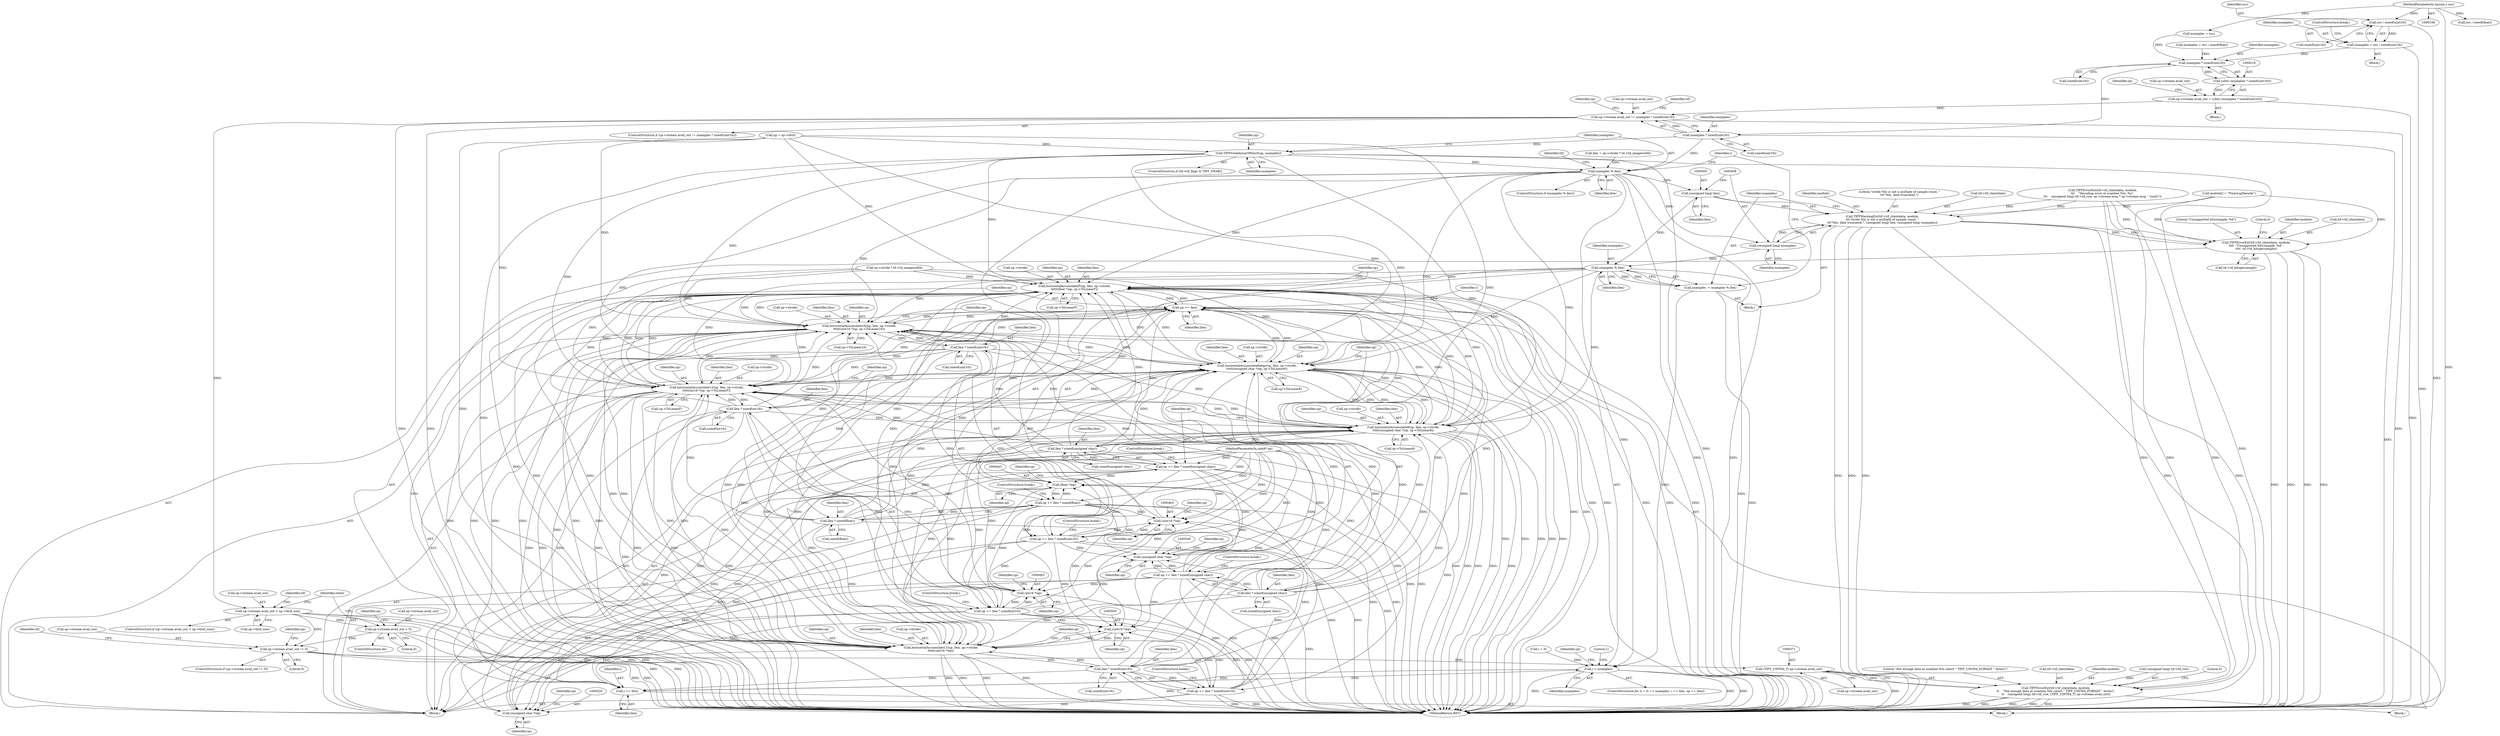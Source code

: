 digraph "0_libtiff_391e77fcd217e78b2c51342ac3ddb7100ecacdd2@API" {
"1000152" [label="(Call,occ / sizeof(uint16))"];
"1000111" [label="(MethodParameterIn,tmsize_t occ)"];
"1000150" [label="(Call,nsamples = occ / sizeof(uint16))"];
"1000219" [label="(Call,nsamples * sizeof(uint16))"];
"1000217" [label="(Call,(uInt) (nsamples * sizeof(uint16)))"];
"1000211" [label="(Call,sp->stream.avail_out = (uInt) (nsamples * sizeof(uint16)))"];
"1000224" [label="(Call,sp->stream.avail_out != nsamples * sizeof(uint16))"];
"1000244" [label="(Call,sp->stream.avail_out > sp->tbuf_size)"];
"1000343" [label="(Call,sp->stream.avail_out > 0)"];
"1000351" [label="(Call,sp->stream.avail_out != 0)"];
"1000370" [label="(Call,(TIFF_UINT64_T) sp->stream.avail_out)"];
"1000359" [label="(Call,TIFFErrorExt(tif->tif_clientdata, module,\n\t\t    \"Not enough data at scanline %lu (short \" TIFF_UINT64_FORMAT \" bytes)\",\n\t\t    (unsigned long) tif->tif_row, (TIFF_UINT64_T) sp->stream.avail_out))"];
"1000230" [label="(Call,nsamples * sizeof(uint16))"];
"1000390" [label="(Call,TIFFSwabArrayOfShort(up, nsamples))"];
"1000394" [label="(Call,nsamples % llen)"];
"1000404" [label="(Call,(unsigned long) llen)"];
"1000398" [label="(Call,TIFFWarningExt(tif->tif_clientdata, module,\n\t\t\t\"stride %lu is not a multiple of sample count, \"\n\t\t\t\"%lu, data truncated.\", (unsigned long) llen, (unsigned long) nsamples))"];
"1000553" [label="(Call,TIFFErrorExt(tif->tif_clientdata, module,\n\t\t\t\t  \"Unsupported bits/sample: %d\",\n\t\t\t\t  td->td_bitspersample))"];
"1000412" [label="(Call,nsamples % llen)"];
"1000410" [label="(Call,nsamples -= nsamples % llen)"];
"1000419" [label="(Call,i < nsamples)"];
"1000423" [label="(Call,i += llen)"];
"1000436" [label="(Call,horizontalAccumulateF(up, llen, sp->stride,\n\t\t\t\t\t(float *)op, sp->ToLinearF))"];
"1000426" [label="(Call,up += llen)"];
"1000456" [label="(Call,horizontalAccumulate16(up, llen, sp->stride,\n\t\t\t\t\t(uint16 *)op, sp->ToLinear16))"];
"1000470" [label="(Call,llen * sizeof(uint16))"];
"1000468" [label="(Call,op += llen * sizeof(uint16))"];
"1000442" [label="(Call,(float *)op)"];
"1000448" [label="(Call,op += llen * sizeof(float))"];
"1000462" [label="(Call,(uint16 *)op)"];
"1000482" [label="(Call,(int16 *)op)"];
"1000476" [label="(Call,horizontalAccumulate12(up, llen, sp->stride,\n\t\t\t\t\t(int16 *)op, sp->ToLinearF))"];
"1000490" [label="(Call,llen * sizeof(int16))"];
"1000488" [label="(Call,op += llen * sizeof(int16))"];
"1000502" [label="(Call,(uint16 *)op)"];
"1000496" [label="(Call,horizontalAccumulate11(up, llen, sp->stride,\n\t\t\t\t\t(uint16 *)op))"];
"1000507" [label="(Call,llen * sizeof(uint16))"];
"1000505" [label="(Call,op += llen * sizeof(uint16))"];
"1000519" [label="(Call,(unsigned char *)op)"];
"1000513" [label="(Call,horizontalAccumulate8(up, llen, sp->stride,\n\t\t\t\t\t(unsigned char *)op, sp->ToLinear8))"];
"1000527" [label="(Call,llen * sizeof(unsigned char))"];
"1000525" [label="(Call,op += llen * sizeof(unsigned char))"];
"1000539" [label="(Call,(unsigned char *)op)"];
"1000533" [label="(Call,horizontalAccumulate8abgr(up, llen, sp->stride,\n\t\t\t\t\t(unsigned char *)op, sp->ToLinear8))"];
"1000547" [label="(Call,llen * sizeof(unsigned char))"];
"1000545" [label="(Call,op += llen * sizeof(unsigned char))"];
"1000450" [label="(Call,llen * sizeof(float))"];
"1000407" [label="(Call,(unsigned long) nsamples)"];
"1000393" [label="(ControlStructure,if (nsamples % llen))"];
"1000469" [label="(Identifier,op)"];
"1000478" [label="(Identifier,llen)"];
"1000528" [label="(Identifier,llen)"];
"1000504" [label="(Identifier,op)"];
"1000546" [label="(Identifier,op)"];
"1000217" [label="(Call,(uInt) (nsamples * sizeof(uint16)))"];
"1000284" [label="(Call,TIFFErrorExt(tif->tif_clientdata, module,\n\t\t\t    \"Decoding error at scanline %lu, %s\",\n\t\t\t    (unsigned long) tif->tif_row, sp->stream.msg ? sp->stream.msg : \"(null)\"))"];
"1000398" [label="(Call,TIFFWarningExt(tif->tif_clientdata, module,\n\t\t\t\"stride %lu is not a multiple of sample count, \"\n\t\t\t\"%lu, data truncated.\", (unsigned long) llen, (unsigned long) nsamples))"];
"1000343" [label="(Call,sp->stream.avail_out > 0)"];
"1000153" [label="(Identifier,occ)"];
"1000397" [label="(Block,)"];
"1000444" [label="(Identifier,op)"];
"1000436" [label="(Call,horizontalAccumulateF(up, llen, sp->stride,\n\t\t\t\t\t(float *)op, sp->ToLinearF))"];
"1000533" [label="(Call,horizontalAccumulate8abgr(up, llen, sp->stride,\n\t\t\t\t\t(unsigned char *)op, sp->ToLinear8))"];
"1000514" [label="(Identifier,up)"];
"1000409" [label="(Identifier,nsamples)"];
"1000519" [label="(Call,(unsigned char *)op)"];
"1000150" [label="(Call,nsamples = occ / sizeof(uint16))"];
"1000384" [label="(ControlStructure,if (tif->tif_flags & TIFF_SWAB))"];
"1000419" [label="(Call,i < nsamples)"];
"1000154" [label="(Call,sizeof(uint16))"];
"1000536" [label="(Call,sp->stride)"];
"1000350" [label="(ControlStructure,if (sp->stream.avail_out != 0))"];
"1000151" [label="(Identifier,nsamples)"];
"1000523" [label="(Identifier,sp)"];
"1000507" [label="(Call,llen * sizeof(uint16))"];
"1000428" [label="(Identifier,llen)"];
"1000256" [label="(Identifier,tif)"];
"1000420" [label="(Identifier,i)"];
"1000511" [label="(ControlStructure,break;)"];
"1000445" [label="(Call,sp->ToLinearF)"];
"1000527" [label="(Call,llen * sizeof(unsigned char))"];
"1000237" [label="(Identifier,tif)"];
"1000378" [label="(Literal,0)"];
"1000497" [label="(Identifier,up)"];
"1000451" [label="(Identifier,llen)"];
"1000479" [label="(Call,sp->stride)"];
"1000424" [label="(Identifier,i)"];
"1000266" [label="(Identifier,state)"];
"1000542" [label="(Call,sp->ToLinear8)"];
"1000491" [label="(Identifier,llen)"];
"1000380" [label="(Identifier,up)"];
"1000406" [label="(Identifier,llen)"];
"1000521" [label="(Identifier,op)"];
"1000551" [label="(ControlStructure,break;)"];
"1000543" [label="(Identifier,sp)"];
"1000358" [label="(Block,)"];
"1000485" [label="(Call,sp->ToLinearF)"];
"1000227" [label="(Identifier,sp)"];
"1000426" [label="(Call,up += llen)"];
"1000448" [label="(Call,op += llen * sizeof(float))"];
"1000159" [label="(Call,nsamples = occ)"];
"1000498" [label="(Identifier,llen)"];
"1000244" [label="(Call,sp->stream.avail_out > sp->tbuf_size)"];
"1000400" [label="(Identifier,tif)"];
"1000417" [label="(Identifier,i)"];
"1000354" [label="(Identifier,sp)"];
"1000219" [label="(Call,nsamples * sizeof(uint16))"];
"1000414" [label="(Identifier,llen)"];
"1000156" [label="(ControlStructure,break;)"];
"1000558" [label="(Literal,\"Unsupported bits/sample: %d\")"];
"1000177" [label="(Call,sp->stride * td->td_imagewidth)"];
"1000427" [label="(Identifier,up)"];
"1000365" [label="(Call,(unsigned long) tif->tif_row)"];
"1000224" [label="(Call,sp->stream.avail_out != nsamples * sizeof(uint16))"];
"1000486" [label="(Identifier,sp)"];
"1000456" [label="(Call,horizontalAccumulate16(up, llen, sp->stride,\n\t\t\t\t\t(uint16 *)op, sp->ToLinear16))"];
"1000404" [label="(Call,(unsigned long) llen)"];
"1000407" [label="(Call,(unsigned long) nsamples)"];
"1000422" [label="(Block,)"];
"1000402" [label="(Identifier,module)"];
"1000522" [label="(Call,sp->ToLinear8)"];
"1000395" [label="(Identifier,nsamples)"];
"1000421" [label="(Identifier,nsamples)"];
"1000565" [label="(Literal,1)"];
"1000415" [label="(ControlStructure,for (i = 0; i < nsamples; i += llen, up += llen))"];
"1000477" [label="(Identifier,up)"];
"1000423" [label="(Call,i += llen)"];
"1000541" [label="(Identifier,op)"];
"1000396" [label="(Identifier,llen)"];
"1000459" [label="(Call,sp->stride)"];
"1000548" [label="(Identifier,llen)"];
"1000563" [label="(Literal,0)"];
"1000545" [label="(Call,op += llen * sizeof(unsigned char))"];
"1000403" [label="(Literal,\"stride %lu is not a multiple of sample count, \"\n\t\t\t\"%lu, data truncated.\")"];
"1000531" [label="(ControlStructure,break;)"];
"1000416" [label="(Call,i = 0)"];
"1000476" [label="(Call,horizontalAccumulate12(up, llen, sp->stride,\n\t\t\t\t\t(int16 *)op, sp->ToLinearF))"];
"1000425" [label="(Identifier,llen)"];
"1000352" [label="(Call,sp->stream.avail_out)"];
"1000499" [label="(Call,sp->stride)"];
"1000230" [label="(Call,nsamples * sizeof(uint16))"];
"1000243" [label="(ControlStructure,if (sp->stream.avail_out > sp->tbuf_size))"];
"1000392" [label="(Identifier,nsamples)"];
"1000175" [label="(Call,llen = sp->stride * td->td_imagewidth)"];
"1000247" [label="(Identifier,sp)"];
"1000364" [label="(Literal,\"Not enough data at scanline %lu (short \" TIFF_UINT64_FORMAT \" bytes)\")"];
"1000492" [label="(Call,sizeof(int16))"];
"1000212" [label="(Call,sp->stream.avail_out)"];
"1000225" [label="(Call,sp->stream.avail_out)"];
"1000439" [label="(Call,sp->stride)"];
"1000539" [label="(Call,(unsigned char *)op)"];
"1000442" [label="(Call,(float *)op)"];
"1000496" [label="(Call,horizontalAccumulate11(up, llen, sp->stride,\n\t\t\t\t\t(uint16 *)op))"];
"1000488" [label="(Call,op += llen * sizeof(int16))"];
"1000534" [label="(Identifier,up)"];
"1000223" [label="(ControlStructure,if (sp->stream.avail_out != nsamples * sizeof(uint16)))"];
"1000361" [label="(Identifier,tif)"];
"1000468" [label="(Call,op += llen * sizeof(uint16))"];
"1000412" [label="(Call,nsamples % llen)"];
"1000490" [label="(Call,llen * sizeof(int16))"];
"1000351" [label="(Call,sp->stream.avail_out != 0)"];
"1000553" [label="(Call,TIFFErrorExt(tif->tif_clientdata, module,\n\t\t\t\t  \"Unsupported bits/sample: %d\",\n\t\t\t\t  td->td_bitspersample))"];
"1000557" [label="(Identifier,module)"];
"1000250" [label="(Call,sp->tbuf_size)"];
"1000513" [label="(Call,horizontalAccumulate8(up, llen, sp->stride,\n\t\t\t\t\t(unsigned char *)op, sp->ToLinear8))"];
"1000434" [label="(Block,)"];
"1000399" [label="(Call,tif->tif_clientdata)"];
"1000410" [label="(Call,nsamples -= nsamples % llen)"];
"1000221" [label="(Call,sizeof(uint16))"];
"1000454" [label="(ControlStructure,break;)"];
"1000110" [label="(MethodParameterIn,uint8* op)"];
"1000437" [label="(Identifier,up)"];
"1000211" [label="(Call,sp->stream.avail_out = (uInt) (nsamples * sizeof(uint16)))"];
"1000113" [label="(Block,)"];
"1000231" [label="(Identifier,nsamples)"];
"1000142" [label="(Call,occ / sizeof(float))"];
"1000484" [label="(Identifier,op)"];
"1000508" [label="(Identifier,llen)"];
"1000482" [label="(Call,(int16 *)op)"];
"1000115" [label="(Call,module[] = \"PixarLogDecode\")"];
"1000450" [label="(Call,llen * sizeof(float))"];
"1000360" [label="(Call,tif->tif_clientdata)"];
"1000458" [label="(Identifier,llen)"];
"1000391" [label="(Identifier,up)"];
"1000566" [label="(MethodReturn,RET)"];
"1000349" [label="(Literal,0)"];
"1000526" [label="(Identifier,op)"];
"1000471" [label="(Identifier,llen)"];
"1000547" [label="(Call,llen * sizeof(unsigned char))"];
"1000232" [label="(Call,sizeof(uint16))"];
"1000489" [label="(Identifier,op)"];
"1000438" [label="(Identifier,llen)"];
"1000359" [label="(Call,TIFFErrorExt(tif->tif_clientdata, module,\n\t\t    \"Not enough data at scanline %lu (short \" TIFF_UINT64_FORMAT \" bytes)\",\n\t\t    (unsigned long) tif->tif_row, (TIFF_UINT64_T) sp->stream.avail_out))"];
"1000138" [label="(Block,)"];
"1000535" [label="(Identifier,llen)"];
"1000554" [label="(Call,tif->tif_clientdata)"];
"1000494" [label="(ControlStructure,break;)"];
"1000506" [label="(Identifier,op)"];
"1000262" [label="(ControlStructure,do)"];
"1000357" [label="(Literal,0)"];
"1000413" [label="(Identifier,nsamples)"];
"1000559" [label="(Call,td->td_bitspersample)"];
"1000394" [label="(Call,nsamples % llen)"];
"1000446" [label="(Identifier,sp)"];
"1000465" [label="(Call,sp->ToLinear16)"];
"1000245" [label="(Call,sp->stream.avail_out)"];
"1000372" [label="(Call,sp->stream.avail_out)"];
"1000462" [label="(Call,(uint16 *)op)"];
"1000472" [label="(Call,sizeof(uint16))"];
"1000516" [label="(Call,sp->stride)"];
"1000529" [label="(Call,sizeof(unsigned char))"];
"1000220" [label="(Identifier,nsamples)"];
"1000390" [label="(Call,TIFFSwabArrayOfShort(up, nsamples))"];
"1000549" [label="(Call,sizeof(unsigned char))"];
"1000152" [label="(Call,occ / sizeof(uint16))"];
"1000505" [label="(Call,op += llen * sizeof(uint16))"];
"1000457" [label="(Identifier,up)"];
"1000464" [label="(Identifier,op)"];
"1000470" [label="(Call,llen * sizeof(uint16))"];
"1000370" [label="(Call,(TIFF_UINT64_T) sp->stream.avail_out)"];
"1000363" [label="(Identifier,module)"];
"1000525" [label="(Call,op += llen * sizeof(unsigned char))"];
"1000344" [label="(Call,sp->stream.avail_out)"];
"1000466" [label="(Identifier,sp)"];
"1000502" [label="(Call,(uint16 *)op)"];
"1000411" [label="(Identifier,nsamples)"];
"1000452" [label="(Call,sizeof(float))"];
"1000474" [label="(ControlStructure,break;)"];
"1000140" [label="(Call,nsamples = occ / sizeof(float))"];
"1000509" [label="(Call,sizeof(uint16))"];
"1000379" [label="(Call,up = sp->tbuf)"];
"1000432" [label="(Identifier,sp)"];
"1000515" [label="(Identifier,llen)"];
"1000111" [label="(MethodParameterIn,tmsize_t occ)"];
"1000449" [label="(Identifier,op)"];
"1000152" -> "1000150"  [label="AST: "];
"1000152" -> "1000154"  [label="CFG: "];
"1000153" -> "1000152"  [label="AST: "];
"1000154" -> "1000152"  [label="AST: "];
"1000150" -> "1000152"  [label="CFG: "];
"1000152" -> "1000566"  [label="DDG: "];
"1000152" -> "1000150"  [label="DDG: "];
"1000111" -> "1000152"  [label="DDG: "];
"1000111" -> "1000108"  [label="AST: "];
"1000111" -> "1000566"  [label="DDG: "];
"1000111" -> "1000142"  [label="DDG: "];
"1000111" -> "1000159"  [label="DDG: "];
"1000150" -> "1000138"  [label="AST: "];
"1000151" -> "1000150"  [label="AST: "];
"1000156" -> "1000150"  [label="CFG: "];
"1000150" -> "1000566"  [label="DDG: "];
"1000150" -> "1000219"  [label="DDG: "];
"1000219" -> "1000217"  [label="AST: "];
"1000219" -> "1000221"  [label="CFG: "];
"1000220" -> "1000219"  [label="AST: "];
"1000221" -> "1000219"  [label="AST: "];
"1000217" -> "1000219"  [label="CFG: "];
"1000219" -> "1000217"  [label="DDG: "];
"1000159" -> "1000219"  [label="DDG: "];
"1000140" -> "1000219"  [label="DDG: "];
"1000219" -> "1000230"  [label="DDG: "];
"1000217" -> "1000211"  [label="AST: "];
"1000218" -> "1000217"  [label="AST: "];
"1000211" -> "1000217"  [label="CFG: "];
"1000217" -> "1000211"  [label="DDG: "];
"1000211" -> "1000113"  [label="AST: "];
"1000212" -> "1000211"  [label="AST: "];
"1000227" -> "1000211"  [label="CFG: "];
"1000211" -> "1000566"  [label="DDG: "];
"1000211" -> "1000224"  [label="DDG: "];
"1000224" -> "1000223"  [label="AST: "];
"1000224" -> "1000230"  [label="CFG: "];
"1000225" -> "1000224"  [label="AST: "];
"1000230" -> "1000224"  [label="AST: "];
"1000237" -> "1000224"  [label="CFG: "];
"1000247" -> "1000224"  [label="CFG: "];
"1000224" -> "1000566"  [label="DDG: "];
"1000224" -> "1000566"  [label="DDG: "];
"1000224" -> "1000566"  [label="DDG: "];
"1000230" -> "1000224"  [label="DDG: "];
"1000224" -> "1000244"  [label="DDG: "];
"1000244" -> "1000243"  [label="AST: "];
"1000244" -> "1000250"  [label="CFG: "];
"1000245" -> "1000244"  [label="AST: "];
"1000250" -> "1000244"  [label="AST: "];
"1000256" -> "1000244"  [label="CFG: "];
"1000266" -> "1000244"  [label="CFG: "];
"1000244" -> "1000566"  [label="DDG: "];
"1000244" -> "1000566"  [label="DDG: "];
"1000244" -> "1000566"  [label="DDG: "];
"1000244" -> "1000343"  [label="DDG: "];
"1000244" -> "1000351"  [label="DDG: "];
"1000343" -> "1000262"  [label="AST: "];
"1000343" -> "1000349"  [label="CFG: "];
"1000344" -> "1000343"  [label="AST: "];
"1000349" -> "1000343"  [label="AST: "];
"1000266" -> "1000343"  [label="CFG: "];
"1000354" -> "1000343"  [label="CFG: "];
"1000343" -> "1000566"  [label="DDG: "];
"1000343" -> "1000566"  [label="DDG: "];
"1000343" -> "1000351"  [label="DDG: "];
"1000351" -> "1000350"  [label="AST: "];
"1000351" -> "1000357"  [label="CFG: "];
"1000352" -> "1000351"  [label="AST: "];
"1000357" -> "1000351"  [label="AST: "];
"1000361" -> "1000351"  [label="CFG: "];
"1000380" -> "1000351"  [label="CFG: "];
"1000351" -> "1000566"  [label="DDG: "];
"1000351" -> "1000566"  [label="DDG: "];
"1000351" -> "1000370"  [label="DDG: "];
"1000370" -> "1000359"  [label="AST: "];
"1000370" -> "1000372"  [label="CFG: "];
"1000371" -> "1000370"  [label="AST: "];
"1000372" -> "1000370"  [label="AST: "];
"1000359" -> "1000370"  [label="CFG: "];
"1000370" -> "1000566"  [label="DDG: "];
"1000370" -> "1000359"  [label="DDG: "];
"1000359" -> "1000358"  [label="AST: "];
"1000360" -> "1000359"  [label="AST: "];
"1000363" -> "1000359"  [label="AST: "];
"1000364" -> "1000359"  [label="AST: "];
"1000365" -> "1000359"  [label="AST: "];
"1000378" -> "1000359"  [label="CFG: "];
"1000359" -> "1000566"  [label="DDG: "];
"1000359" -> "1000566"  [label="DDG: "];
"1000359" -> "1000566"  [label="DDG: "];
"1000359" -> "1000566"  [label="DDG: "];
"1000359" -> "1000566"  [label="DDG: "];
"1000284" -> "1000359"  [label="DDG: "];
"1000284" -> "1000359"  [label="DDG: "];
"1000115" -> "1000359"  [label="DDG: "];
"1000365" -> "1000359"  [label="DDG: "];
"1000230" -> "1000232"  [label="CFG: "];
"1000231" -> "1000230"  [label="AST: "];
"1000232" -> "1000230"  [label="AST: "];
"1000230" -> "1000566"  [label="DDG: "];
"1000230" -> "1000390"  [label="DDG: "];
"1000230" -> "1000394"  [label="DDG: "];
"1000390" -> "1000384"  [label="AST: "];
"1000390" -> "1000392"  [label="CFG: "];
"1000391" -> "1000390"  [label="AST: "];
"1000392" -> "1000390"  [label="AST: "];
"1000395" -> "1000390"  [label="CFG: "];
"1000390" -> "1000566"  [label="DDG: "];
"1000390" -> "1000566"  [label="DDG: "];
"1000379" -> "1000390"  [label="DDG: "];
"1000390" -> "1000394"  [label="DDG: "];
"1000390" -> "1000436"  [label="DDG: "];
"1000390" -> "1000456"  [label="DDG: "];
"1000390" -> "1000476"  [label="DDG: "];
"1000390" -> "1000496"  [label="DDG: "];
"1000390" -> "1000513"  [label="DDG: "];
"1000390" -> "1000533"  [label="DDG: "];
"1000394" -> "1000393"  [label="AST: "];
"1000394" -> "1000396"  [label="CFG: "];
"1000395" -> "1000394"  [label="AST: "];
"1000396" -> "1000394"  [label="AST: "];
"1000400" -> "1000394"  [label="CFG: "];
"1000417" -> "1000394"  [label="CFG: "];
"1000394" -> "1000566"  [label="DDG: "];
"1000394" -> "1000566"  [label="DDG: "];
"1000175" -> "1000394"  [label="DDG: "];
"1000394" -> "1000404"  [label="DDG: "];
"1000394" -> "1000407"  [label="DDG: "];
"1000394" -> "1000419"  [label="DDG: "];
"1000394" -> "1000436"  [label="DDG: "];
"1000394" -> "1000456"  [label="DDG: "];
"1000394" -> "1000476"  [label="DDG: "];
"1000394" -> "1000496"  [label="DDG: "];
"1000394" -> "1000513"  [label="DDG: "];
"1000394" -> "1000533"  [label="DDG: "];
"1000404" -> "1000398"  [label="AST: "];
"1000404" -> "1000406"  [label="CFG: "];
"1000405" -> "1000404"  [label="AST: "];
"1000406" -> "1000404"  [label="AST: "];
"1000408" -> "1000404"  [label="CFG: "];
"1000404" -> "1000398"  [label="DDG: "];
"1000404" -> "1000412"  [label="DDG: "];
"1000398" -> "1000397"  [label="AST: "];
"1000398" -> "1000407"  [label="CFG: "];
"1000399" -> "1000398"  [label="AST: "];
"1000402" -> "1000398"  [label="AST: "];
"1000403" -> "1000398"  [label="AST: "];
"1000407" -> "1000398"  [label="AST: "];
"1000411" -> "1000398"  [label="CFG: "];
"1000398" -> "1000566"  [label="DDG: "];
"1000398" -> "1000566"  [label="DDG: "];
"1000398" -> "1000566"  [label="DDG: "];
"1000398" -> "1000566"  [label="DDG: "];
"1000398" -> "1000566"  [label="DDG: "];
"1000284" -> "1000398"  [label="DDG: "];
"1000284" -> "1000398"  [label="DDG: "];
"1000115" -> "1000398"  [label="DDG: "];
"1000407" -> "1000398"  [label="DDG: "];
"1000398" -> "1000553"  [label="DDG: "];
"1000398" -> "1000553"  [label="DDG: "];
"1000553" -> "1000434"  [label="AST: "];
"1000553" -> "1000559"  [label="CFG: "];
"1000554" -> "1000553"  [label="AST: "];
"1000557" -> "1000553"  [label="AST: "];
"1000558" -> "1000553"  [label="AST: "];
"1000559" -> "1000553"  [label="AST: "];
"1000563" -> "1000553"  [label="CFG: "];
"1000553" -> "1000566"  [label="DDG: "];
"1000553" -> "1000566"  [label="DDG: "];
"1000553" -> "1000566"  [label="DDG: "];
"1000553" -> "1000566"  [label="DDG: "];
"1000284" -> "1000553"  [label="DDG: "];
"1000284" -> "1000553"  [label="DDG: "];
"1000115" -> "1000553"  [label="DDG: "];
"1000412" -> "1000410"  [label="AST: "];
"1000412" -> "1000414"  [label="CFG: "];
"1000413" -> "1000412"  [label="AST: "];
"1000414" -> "1000412"  [label="AST: "];
"1000410" -> "1000412"  [label="CFG: "];
"1000412" -> "1000566"  [label="DDG: "];
"1000412" -> "1000410"  [label="DDG: "];
"1000412" -> "1000410"  [label="DDG: "];
"1000407" -> "1000412"  [label="DDG: "];
"1000412" -> "1000436"  [label="DDG: "];
"1000412" -> "1000456"  [label="DDG: "];
"1000412" -> "1000476"  [label="DDG: "];
"1000412" -> "1000496"  [label="DDG: "];
"1000412" -> "1000513"  [label="DDG: "];
"1000412" -> "1000533"  [label="DDG: "];
"1000410" -> "1000397"  [label="AST: "];
"1000411" -> "1000410"  [label="AST: "];
"1000417" -> "1000410"  [label="CFG: "];
"1000410" -> "1000566"  [label="DDG: "];
"1000410" -> "1000419"  [label="DDG: "];
"1000419" -> "1000415"  [label="AST: "];
"1000419" -> "1000421"  [label="CFG: "];
"1000420" -> "1000419"  [label="AST: "];
"1000421" -> "1000419"  [label="AST: "];
"1000432" -> "1000419"  [label="CFG: "];
"1000565" -> "1000419"  [label="CFG: "];
"1000419" -> "1000566"  [label="DDG: "];
"1000419" -> "1000566"  [label="DDG: "];
"1000419" -> "1000566"  [label="DDG: "];
"1000423" -> "1000419"  [label="DDG: "];
"1000416" -> "1000419"  [label="DDG: "];
"1000419" -> "1000423"  [label="DDG: "];
"1000423" -> "1000422"  [label="AST: "];
"1000423" -> "1000425"  [label="CFG: "];
"1000424" -> "1000423"  [label="AST: "];
"1000425" -> "1000423"  [label="AST: "];
"1000427" -> "1000423"  [label="CFG: "];
"1000547" -> "1000423"  [label="DDG: "];
"1000527" -> "1000423"  [label="DDG: "];
"1000490" -> "1000423"  [label="DDG: "];
"1000450" -> "1000423"  [label="DDG: "];
"1000470" -> "1000423"  [label="DDG: "];
"1000507" -> "1000423"  [label="DDG: "];
"1000436" -> "1000434"  [label="AST: "];
"1000436" -> "1000445"  [label="CFG: "];
"1000437" -> "1000436"  [label="AST: "];
"1000438" -> "1000436"  [label="AST: "];
"1000439" -> "1000436"  [label="AST: "];
"1000442" -> "1000436"  [label="AST: "];
"1000445" -> "1000436"  [label="AST: "];
"1000449" -> "1000436"  [label="CFG: "];
"1000436" -> "1000566"  [label="DDG: "];
"1000436" -> "1000566"  [label="DDG: "];
"1000436" -> "1000566"  [label="DDG: "];
"1000436" -> "1000566"  [label="DDG: "];
"1000436" -> "1000566"  [label="DDG: "];
"1000436" -> "1000426"  [label="DDG: "];
"1000426" -> "1000436"  [label="DDG: "];
"1000379" -> "1000436"  [label="DDG: "];
"1000547" -> "1000436"  [label="DDG: "];
"1000527" -> "1000436"  [label="DDG: "];
"1000490" -> "1000436"  [label="DDG: "];
"1000450" -> "1000436"  [label="DDG: "];
"1000470" -> "1000436"  [label="DDG: "];
"1000507" -> "1000436"  [label="DDG: "];
"1000177" -> "1000436"  [label="DDG: "];
"1000456" -> "1000436"  [label="DDG: "];
"1000533" -> "1000436"  [label="DDG: "];
"1000496" -> "1000436"  [label="DDG: "];
"1000476" -> "1000436"  [label="DDG: "];
"1000476" -> "1000436"  [label="DDG: "];
"1000513" -> "1000436"  [label="DDG: "];
"1000442" -> "1000436"  [label="DDG: "];
"1000436" -> "1000450"  [label="DDG: "];
"1000436" -> "1000456"  [label="DDG: "];
"1000436" -> "1000476"  [label="DDG: "];
"1000436" -> "1000476"  [label="DDG: "];
"1000436" -> "1000496"  [label="DDG: "];
"1000436" -> "1000513"  [label="DDG: "];
"1000436" -> "1000533"  [label="DDG: "];
"1000426" -> "1000422"  [label="AST: "];
"1000426" -> "1000428"  [label="CFG: "];
"1000427" -> "1000426"  [label="AST: "];
"1000428" -> "1000426"  [label="AST: "];
"1000420" -> "1000426"  [label="CFG: "];
"1000426" -> "1000566"  [label="DDG: "];
"1000426" -> "1000566"  [label="DDG: "];
"1000547" -> "1000426"  [label="DDG: "];
"1000527" -> "1000426"  [label="DDG: "];
"1000490" -> "1000426"  [label="DDG: "];
"1000450" -> "1000426"  [label="DDG: "];
"1000470" -> "1000426"  [label="DDG: "];
"1000507" -> "1000426"  [label="DDG: "];
"1000456" -> "1000426"  [label="DDG: "];
"1000513" -> "1000426"  [label="DDG: "];
"1000496" -> "1000426"  [label="DDG: "];
"1000476" -> "1000426"  [label="DDG: "];
"1000533" -> "1000426"  [label="DDG: "];
"1000426" -> "1000456"  [label="DDG: "];
"1000426" -> "1000476"  [label="DDG: "];
"1000426" -> "1000496"  [label="DDG: "];
"1000426" -> "1000513"  [label="DDG: "];
"1000426" -> "1000533"  [label="DDG: "];
"1000456" -> "1000434"  [label="AST: "];
"1000456" -> "1000465"  [label="CFG: "];
"1000457" -> "1000456"  [label="AST: "];
"1000458" -> "1000456"  [label="AST: "];
"1000459" -> "1000456"  [label="AST: "];
"1000462" -> "1000456"  [label="AST: "];
"1000465" -> "1000456"  [label="AST: "];
"1000469" -> "1000456"  [label="CFG: "];
"1000456" -> "1000566"  [label="DDG: "];
"1000456" -> "1000566"  [label="DDG: "];
"1000456" -> "1000566"  [label="DDG: "];
"1000456" -> "1000566"  [label="DDG: "];
"1000456" -> "1000566"  [label="DDG: "];
"1000379" -> "1000456"  [label="DDG: "];
"1000547" -> "1000456"  [label="DDG: "];
"1000527" -> "1000456"  [label="DDG: "];
"1000490" -> "1000456"  [label="DDG: "];
"1000450" -> "1000456"  [label="DDG: "];
"1000470" -> "1000456"  [label="DDG: "];
"1000507" -> "1000456"  [label="DDG: "];
"1000177" -> "1000456"  [label="DDG: "];
"1000533" -> "1000456"  [label="DDG: "];
"1000496" -> "1000456"  [label="DDG: "];
"1000476" -> "1000456"  [label="DDG: "];
"1000513" -> "1000456"  [label="DDG: "];
"1000462" -> "1000456"  [label="DDG: "];
"1000456" -> "1000470"  [label="DDG: "];
"1000456" -> "1000476"  [label="DDG: "];
"1000456" -> "1000496"  [label="DDG: "];
"1000456" -> "1000513"  [label="DDG: "];
"1000456" -> "1000533"  [label="DDG: "];
"1000470" -> "1000468"  [label="AST: "];
"1000470" -> "1000472"  [label="CFG: "];
"1000471" -> "1000470"  [label="AST: "];
"1000472" -> "1000470"  [label="AST: "];
"1000468" -> "1000470"  [label="CFG: "];
"1000470" -> "1000566"  [label="DDG: "];
"1000470" -> "1000468"  [label="DDG: "];
"1000470" -> "1000476"  [label="DDG: "];
"1000470" -> "1000496"  [label="DDG: "];
"1000470" -> "1000513"  [label="DDG: "];
"1000470" -> "1000533"  [label="DDG: "];
"1000468" -> "1000434"  [label="AST: "];
"1000469" -> "1000468"  [label="AST: "];
"1000474" -> "1000468"  [label="CFG: "];
"1000468" -> "1000566"  [label="DDG: "];
"1000468" -> "1000566"  [label="DDG: "];
"1000468" -> "1000442"  [label="DDG: "];
"1000468" -> "1000462"  [label="DDG: "];
"1000462" -> "1000468"  [label="DDG: "];
"1000110" -> "1000468"  [label="DDG: "];
"1000468" -> "1000482"  [label="DDG: "];
"1000468" -> "1000502"  [label="DDG: "];
"1000468" -> "1000519"  [label="DDG: "];
"1000468" -> "1000539"  [label="DDG: "];
"1000442" -> "1000444"  [label="CFG: "];
"1000443" -> "1000442"  [label="AST: "];
"1000444" -> "1000442"  [label="AST: "];
"1000446" -> "1000442"  [label="CFG: "];
"1000545" -> "1000442"  [label="DDG: "];
"1000525" -> "1000442"  [label="DDG: "];
"1000505" -> "1000442"  [label="DDG: "];
"1000488" -> "1000442"  [label="DDG: "];
"1000448" -> "1000442"  [label="DDG: "];
"1000110" -> "1000442"  [label="DDG: "];
"1000442" -> "1000448"  [label="DDG: "];
"1000448" -> "1000434"  [label="AST: "];
"1000448" -> "1000450"  [label="CFG: "];
"1000449" -> "1000448"  [label="AST: "];
"1000450" -> "1000448"  [label="AST: "];
"1000454" -> "1000448"  [label="CFG: "];
"1000448" -> "1000566"  [label="DDG: "];
"1000448" -> "1000566"  [label="DDG: "];
"1000450" -> "1000448"  [label="DDG: "];
"1000110" -> "1000448"  [label="DDG: "];
"1000448" -> "1000462"  [label="DDG: "];
"1000448" -> "1000482"  [label="DDG: "];
"1000448" -> "1000502"  [label="DDG: "];
"1000448" -> "1000519"  [label="DDG: "];
"1000448" -> "1000539"  [label="DDG: "];
"1000462" -> "1000464"  [label="CFG: "];
"1000463" -> "1000462"  [label="AST: "];
"1000464" -> "1000462"  [label="AST: "];
"1000466" -> "1000462"  [label="CFG: "];
"1000545" -> "1000462"  [label="DDG: "];
"1000525" -> "1000462"  [label="DDG: "];
"1000505" -> "1000462"  [label="DDG: "];
"1000488" -> "1000462"  [label="DDG: "];
"1000110" -> "1000462"  [label="DDG: "];
"1000482" -> "1000476"  [label="AST: "];
"1000482" -> "1000484"  [label="CFG: "];
"1000483" -> "1000482"  [label="AST: "];
"1000484" -> "1000482"  [label="AST: "];
"1000486" -> "1000482"  [label="CFG: "];
"1000482" -> "1000476"  [label="DDG: "];
"1000545" -> "1000482"  [label="DDG: "];
"1000525" -> "1000482"  [label="DDG: "];
"1000505" -> "1000482"  [label="DDG: "];
"1000488" -> "1000482"  [label="DDG: "];
"1000110" -> "1000482"  [label="DDG: "];
"1000482" -> "1000488"  [label="DDG: "];
"1000476" -> "1000434"  [label="AST: "];
"1000476" -> "1000485"  [label="CFG: "];
"1000477" -> "1000476"  [label="AST: "];
"1000478" -> "1000476"  [label="AST: "];
"1000479" -> "1000476"  [label="AST: "];
"1000485" -> "1000476"  [label="AST: "];
"1000489" -> "1000476"  [label="CFG: "];
"1000476" -> "1000566"  [label="DDG: "];
"1000476" -> "1000566"  [label="DDG: "];
"1000476" -> "1000566"  [label="DDG: "];
"1000476" -> "1000566"  [label="DDG: "];
"1000476" -> "1000566"  [label="DDG: "];
"1000379" -> "1000476"  [label="DDG: "];
"1000547" -> "1000476"  [label="DDG: "];
"1000527" -> "1000476"  [label="DDG: "];
"1000490" -> "1000476"  [label="DDG: "];
"1000450" -> "1000476"  [label="DDG: "];
"1000507" -> "1000476"  [label="DDG: "];
"1000177" -> "1000476"  [label="DDG: "];
"1000533" -> "1000476"  [label="DDG: "];
"1000496" -> "1000476"  [label="DDG: "];
"1000513" -> "1000476"  [label="DDG: "];
"1000476" -> "1000490"  [label="DDG: "];
"1000476" -> "1000496"  [label="DDG: "];
"1000476" -> "1000513"  [label="DDG: "];
"1000476" -> "1000533"  [label="DDG: "];
"1000490" -> "1000488"  [label="AST: "];
"1000490" -> "1000492"  [label="CFG: "];
"1000491" -> "1000490"  [label="AST: "];
"1000492" -> "1000490"  [label="AST: "];
"1000488" -> "1000490"  [label="CFG: "];
"1000490" -> "1000566"  [label="DDG: "];
"1000490" -> "1000488"  [label="DDG: "];
"1000490" -> "1000496"  [label="DDG: "];
"1000490" -> "1000513"  [label="DDG: "];
"1000490" -> "1000533"  [label="DDG: "];
"1000488" -> "1000434"  [label="AST: "];
"1000489" -> "1000488"  [label="AST: "];
"1000494" -> "1000488"  [label="CFG: "];
"1000488" -> "1000566"  [label="DDG: "];
"1000488" -> "1000566"  [label="DDG: "];
"1000110" -> "1000488"  [label="DDG: "];
"1000488" -> "1000502"  [label="DDG: "];
"1000488" -> "1000519"  [label="DDG: "];
"1000488" -> "1000539"  [label="DDG: "];
"1000502" -> "1000496"  [label="AST: "];
"1000502" -> "1000504"  [label="CFG: "];
"1000503" -> "1000502"  [label="AST: "];
"1000504" -> "1000502"  [label="AST: "];
"1000496" -> "1000502"  [label="CFG: "];
"1000502" -> "1000496"  [label="DDG: "];
"1000545" -> "1000502"  [label="DDG: "];
"1000525" -> "1000502"  [label="DDG: "];
"1000505" -> "1000502"  [label="DDG: "];
"1000110" -> "1000502"  [label="DDG: "];
"1000502" -> "1000505"  [label="DDG: "];
"1000496" -> "1000434"  [label="AST: "];
"1000497" -> "1000496"  [label="AST: "];
"1000498" -> "1000496"  [label="AST: "];
"1000499" -> "1000496"  [label="AST: "];
"1000506" -> "1000496"  [label="CFG: "];
"1000496" -> "1000566"  [label="DDG: "];
"1000496" -> "1000566"  [label="DDG: "];
"1000496" -> "1000566"  [label="DDG: "];
"1000496" -> "1000566"  [label="DDG: "];
"1000379" -> "1000496"  [label="DDG: "];
"1000547" -> "1000496"  [label="DDG: "];
"1000527" -> "1000496"  [label="DDG: "];
"1000450" -> "1000496"  [label="DDG: "];
"1000507" -> "1000496"  [label="DDG: "];
"1000177" -> "1000496"  [label="DDG: "];
"1000533" -> "1000496"  [label="DDG: "];
"1000513" -> "1000496"  [label="DDG: "];
"1000496" -> "1000507"  [label="DDG: "];
"1000496" -> "1000513"  [label="DDG: "];
"1000496" -> "1000533"  [label="DDG: "];
"1000507" -> "1000505"  [label="AST: "];
"1000507" -> "1000509"  [label="CFG: "];
"1000508" -> "1000507"  [label="AST: "];
"1000509" -> "1000507"  [label="AST: "];
"1000505" -> "1000507"  [label="CFG: "];
"1000507" -> "1000566"  [label="DDG: "];
"1000507" -> "1000505"  [label="DDG: "];
"1000507" -> "1000513"  [label="DDG: "];
"1000507" -> "1000533"  [label="DDG: "];
"1000505" -> "1000434"  [label="AST: "];
"1000506" -> "1000505"  [label="AST: "];
"1000511" -> "1000505"  [label="CFG: "];
"1000505" -> "1000566"  [label="DDG: "];
"1000505" -> "1000566"  [label="DDG: "];
"1000110" -> "1000505"  [label="DDG: "];
"1000505" -> "1000519"  [label="DDG: "];
"1000505" -> "1000539"  [label="DDG: "];
"1000519" -> "1000513"  [label="AST: "];
"1000519" -> "1000521"  [label="CFG: "];
"1000520" -> "1000519"  [label="AST: "];
"1000521" -> "1000519"  [label="AST: "];
"1000523" -> "1000519"  [label="CFG: "];
"1000519" -> "1000513"  [label="DDG: "];
"1000545" -> "1000519"  [label="DDG: "];
"1000525" -> "1000519"  [label="DDG: "];
"1000110" -> "1000519"  [label="DDG: "];
"1000519" -> "1000525"  [label="DDG: "];
"1000513" -> "1000434"  [label="AST: "];
"1000513" -> "1000522"  [label="CFG: "];
"1000514" -> "1000513"  [label="AST: "];
"1000515" -> "1000513"  [label="AST: "];
"1000516" -> "1000513"  [label="AST: "];
"1000522" -> "1000513"  [label="AST: "];
"1000526" -> "1000513"  [label="CFG: "];
"1000513" -> "1000566"  [label="DDG: "];
"1000513" -> "1000566"  [label="DDG: "];
"1000513" -> "1000566"  [label="DDG: "];
"1000513" -> "1000566"  [label="DDG: "];
"1000513" -> "1000566"  [label="DDG: "];
"1000379" -> "1000513"  [label="DDG: "];
"1000547" -> "1000513"  [label="DDG: "];
"1000527" -> "1000513"  [label="DDG: "];
"1000450" -> "1000513"  [label="DDG: "];
"1000177" -> "1000513"  [label="DDG: "];
"1000533" -> "1000513"  [label="DDG: "];
"1000533" -> "1000513"  [label="DDG: "];
"1000513" -> "1000527"  [label="DDG: "];
"1000513" -> "1000533"  [label="DDG: "];
"1000513" -> "1000533"  [label="DDG: "];
"1000527" -> "1000525"  [label="AST: "];
"1000527" -> "1000529"  [label="CFG: "];
"1000528" -> "1000527"  [label="AST: "];
"1000529" -> "1000527"  [label="AST: "];
"1000525" -> "1000527"  [label="CFG: "];
"1000527" -> "1000566"  [label="DDG: "];
"1000527" -> "1000525"  [label="DDG: "];
"1000527" -> "1000533"  [label="DDG: "];
"1000525" -> "1000434"  [label="AST: "];
"1000526" -> "1000525"  [label="AST: "];
"1000531" -> "1000525"  [label="CFG: "];
"1000525" -> "1000566"  [label="DDG: "];
"1000525" -> "1000566"  [label="DDG: "];
"1000110" -> "1000525"  [label="DDG: "];
"1000525" -> "1000539"  [label="DDG: "];
"1000539" -> "1000533"  [label="AST: "];
"1000539" -> "1000541"  [label="CFG: "];
"1000540" -> "1000539"  [label="AST: "];
"1000541" -> "1000539"  [label="AST: "];
"1000543" -> "1000539"  [label="CFG: "];
"1000539" -> "1000533"  [label="DDG: "];
"1000545" -> "1000539"  [label="DDG: "];
"1000110" -> "1000539"  [label="DDG: "];
"1000539" -> "1000545"  [label="DDG: "];
"1000533" -> "1000434"  [label="AST: "];
"1000533" -> "1000542"  [label="CFG: "];
"1000534" -> "1000533"  [label="AST: "];
"1000535" -> "1000533"  [label="AST: "];
"1000536" -> "1000533"  [label="AST: "];
"1000542" -> "1000533"  [label="AST: "];
"1000546" -> "1000533"  [label="CFG: "];
"1000533" -> "1000566"  [label="DDG: "];
"1000533" -> "1000566"  [label="DDG: "];
"1000533" -> "1000566"  [label="DDG: "];
"1000533" -> "1000566"  [label="DDG: "];
"1000533" -> "1000566"  [label="DDG: "];
"1000379" -> "1000533"  [label="DDG: "];
"1000547" -> "1000533"  [label="DDG: "];
"1000450" -> "1000533"  [label="DDG: "];
"1000177" -> "1000533"  [label="DDG: "];
"1000533" -> "1000547"  [label="DDG: "];
"1000547" -> "1000545"  [label="AST: "];
"1000547" -> "1000549"  [label="CFG: "];
"1000548" -> "1000547"  [label="AST: "];
"1000549" -> "1000547"  [label="AST: "];
"1000545" -> "1000547"  [label="CFG: "];
"1000547" -> "1000566"  [label="DDG: "];
"1000547" -> "1000545"  [label="DDG: "];
"1000545" -> "1000434"  [label="AST: "];
"1000546" -> "1000545"  [label="AST: "];
"1000551" -> "1000545"  [label="CFG: "];
"1000545" -> "1000566"  [label="DDG: "];
"1000545" -> "1000566"  [label="DDG: "];
"1000110" -> "1000545"  [label="DDG: "];
"1000450" -> "1000452"  [label="CFG: "];
"1000451" -> "1000450"  [label="AST: "];
"1000452" -> "1000450"  [label="AST: "];
"1000450" -> "1000566"  [label="DDG: "];
"1000407" -> "1000409"  [label="CFG: "];
"1000408" -> "1000407"  [label="AST: "];
"1000409" -> "1000407"  [label="AST: "];
}
